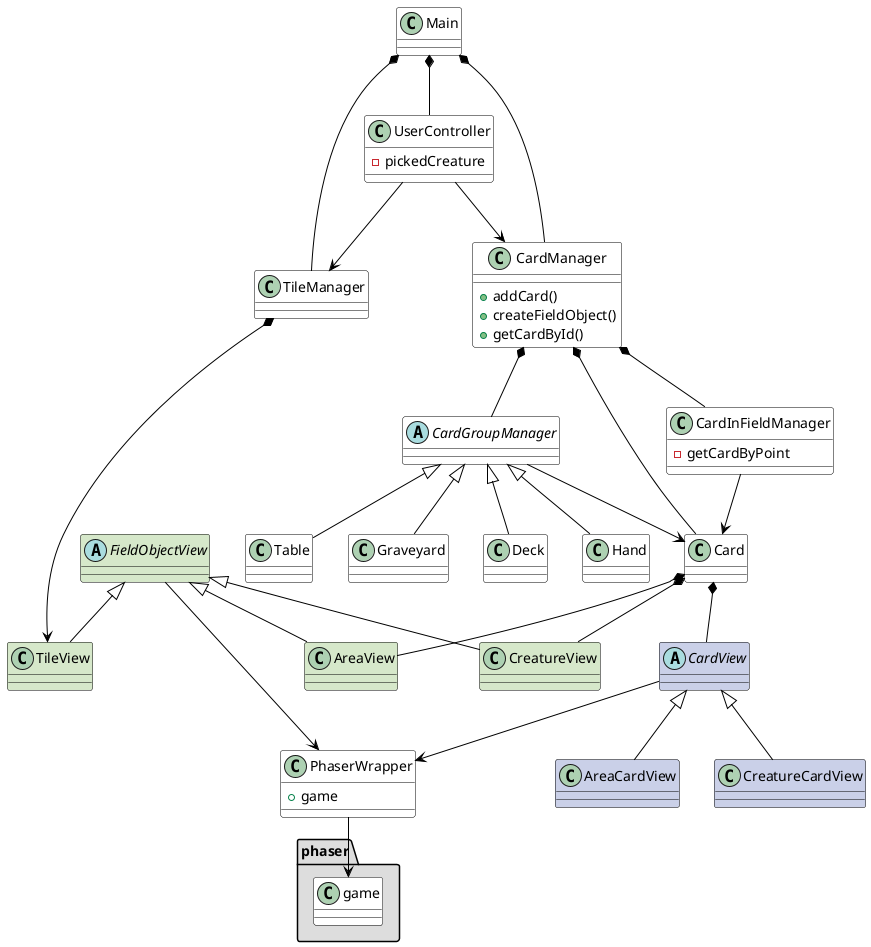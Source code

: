 @startuml

'Палитра
'#D6E8CA
'#CAD0E8
'#F7CDFF

skinparam class {
	ArrowColor black
	BorderColor black
}

skinparam stereotypeCBackgroundColor YellowGreen
skinparam shadowing false


class Main #ffffff
Main *-- TileManager
Main *-- CardManager
Main *-- UserController


class UserController #ffffff {
    - pickedCreature
}
UserController --> TileManager
UserController --> CardManager


''' Про это смотри cards.puml, тут очень упощеная ее часть
class CardManager #fff {
    + addCard()
    + createFieldObject()
    + getCardById()
}
CardManager *-- Card
CardManager *-- CardInFieldManager
CardManager *-- CardGroupManager


class TileManager #ffffff {
}
TileManager *--> TileView


class CardInFieldManager #fff {
    - getCardByPoint
}
CardInFieldManager --> Card


abstract class CardGroupManager #fff {
}
CardGroupManager --> Card


class Hand #fff
CardGroupManager <|-- Hand


class Table #fff
CardGroupManager <|-- Table


class Graveyard #fff
CardGroupManager <|-- Graveyard


class Deck #fff
CardGroupManager <|-- Deck


class Card #fff
Card *-- CreatureView
Card *-- AreaView
Card *-- CardView


abstract class CardView #CAD0E8
CardView --> PhaserWrapper


class CreatureCardView #CAD0E8
CardView <|-- CreatureCardView


class AreaCardView #CAD0E8
CardView <|-- AreaCardView


abstract class FieldObjectView #D6E8CA
FieldObjectView <|-- TileView
FieldObjectView <|-- CreatureView
FieldObjectView <|-- AreaView
FieldObjectView --> PhaserWrapper


class CreatureView #D6E8CA
class AreaView #D6E8CA
class TileView #D6E8CA


class PhaserWrapper #ffffff {
    + game
}
PhaserWrapper --> phaser.game


package "phaser" #DDDDDD {
    class game #fff
}
@enduml
